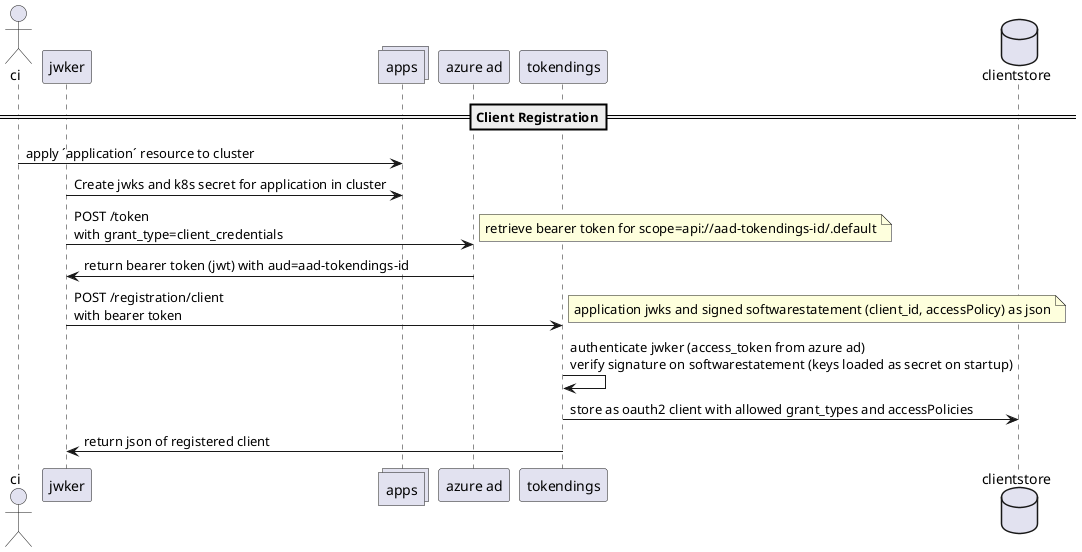 @startuml component
actor ci as ci
participant jwker as "jwker"
collections apps as "apps"
participant azure as "azure ad"
participant tokendings as "tokendings"
database clientstore

==Client Registration==
ci -> apps : apply ´application´ resource to cluster
jwker -> apps: Create jwks and k8s secret for application in cluster
jwker -> azure: POST /token\nwith grant_type=client_credentials
note right: retrieve bearer token for scope=api://aad-tokendings-id/.default
azure -> jwker: return bearer token (jwt) with aud=aad-tokendings-id
jwker -> tokendings: POST /registration/client\nwith bearer token
note right: application jwks and signed softwarestatement (client_id, accessPolicy) as json
tokendings -> tokendings: authenticate jwker (access_token from azure ad)\nverify signature on softwarestatement (keys loaded as secret on startup)
tokendings -> clientstore: store as oauth2 client with allowed grant_types and accessPolicies
tokendings -> jwker: return json of registered client
@enduml
